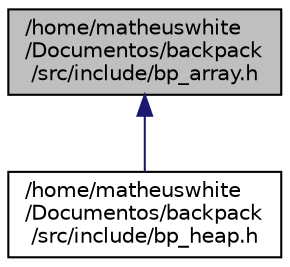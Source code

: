 digraph "/home/matheuswhite/Documentos/backpack/src/include/bp_array.h"
{
 // LATEX_PDF_SIZE
  edge [fontname="Helvetica",fontsize="10",labelfontname="Helvetica",labelfontsize="10"];
  node [fontname="Helvetica",fontsize="10",shape=record];
  Node1 [label="/home/matheuswhite\l/Documentos/backpack\l/src/include/bp_array.h",height=0.2,width=0.4,color="black", fillcolor="grey75", style="filled", fontcolor="black",tooltip="Specifies the array structure. This structure works as a buffer, where the develop could insert the e..."];
  Node1 -> Node2 [dir="back",color="midnightblue",fontsize="10",style="solid",fontname="Helvetica"];
  Node2 [label="/home/matheuswhite\l/Documentos/backpack\l/src/include/bp_heap.h",height=0.2,width=0.4,color="black", fillcolor="white", style="filled",URL="$bp__heap_8h.html",tooltip="Specifies the heap structure. the heap could be a Min-Heap or a Max-Heap."];
}
